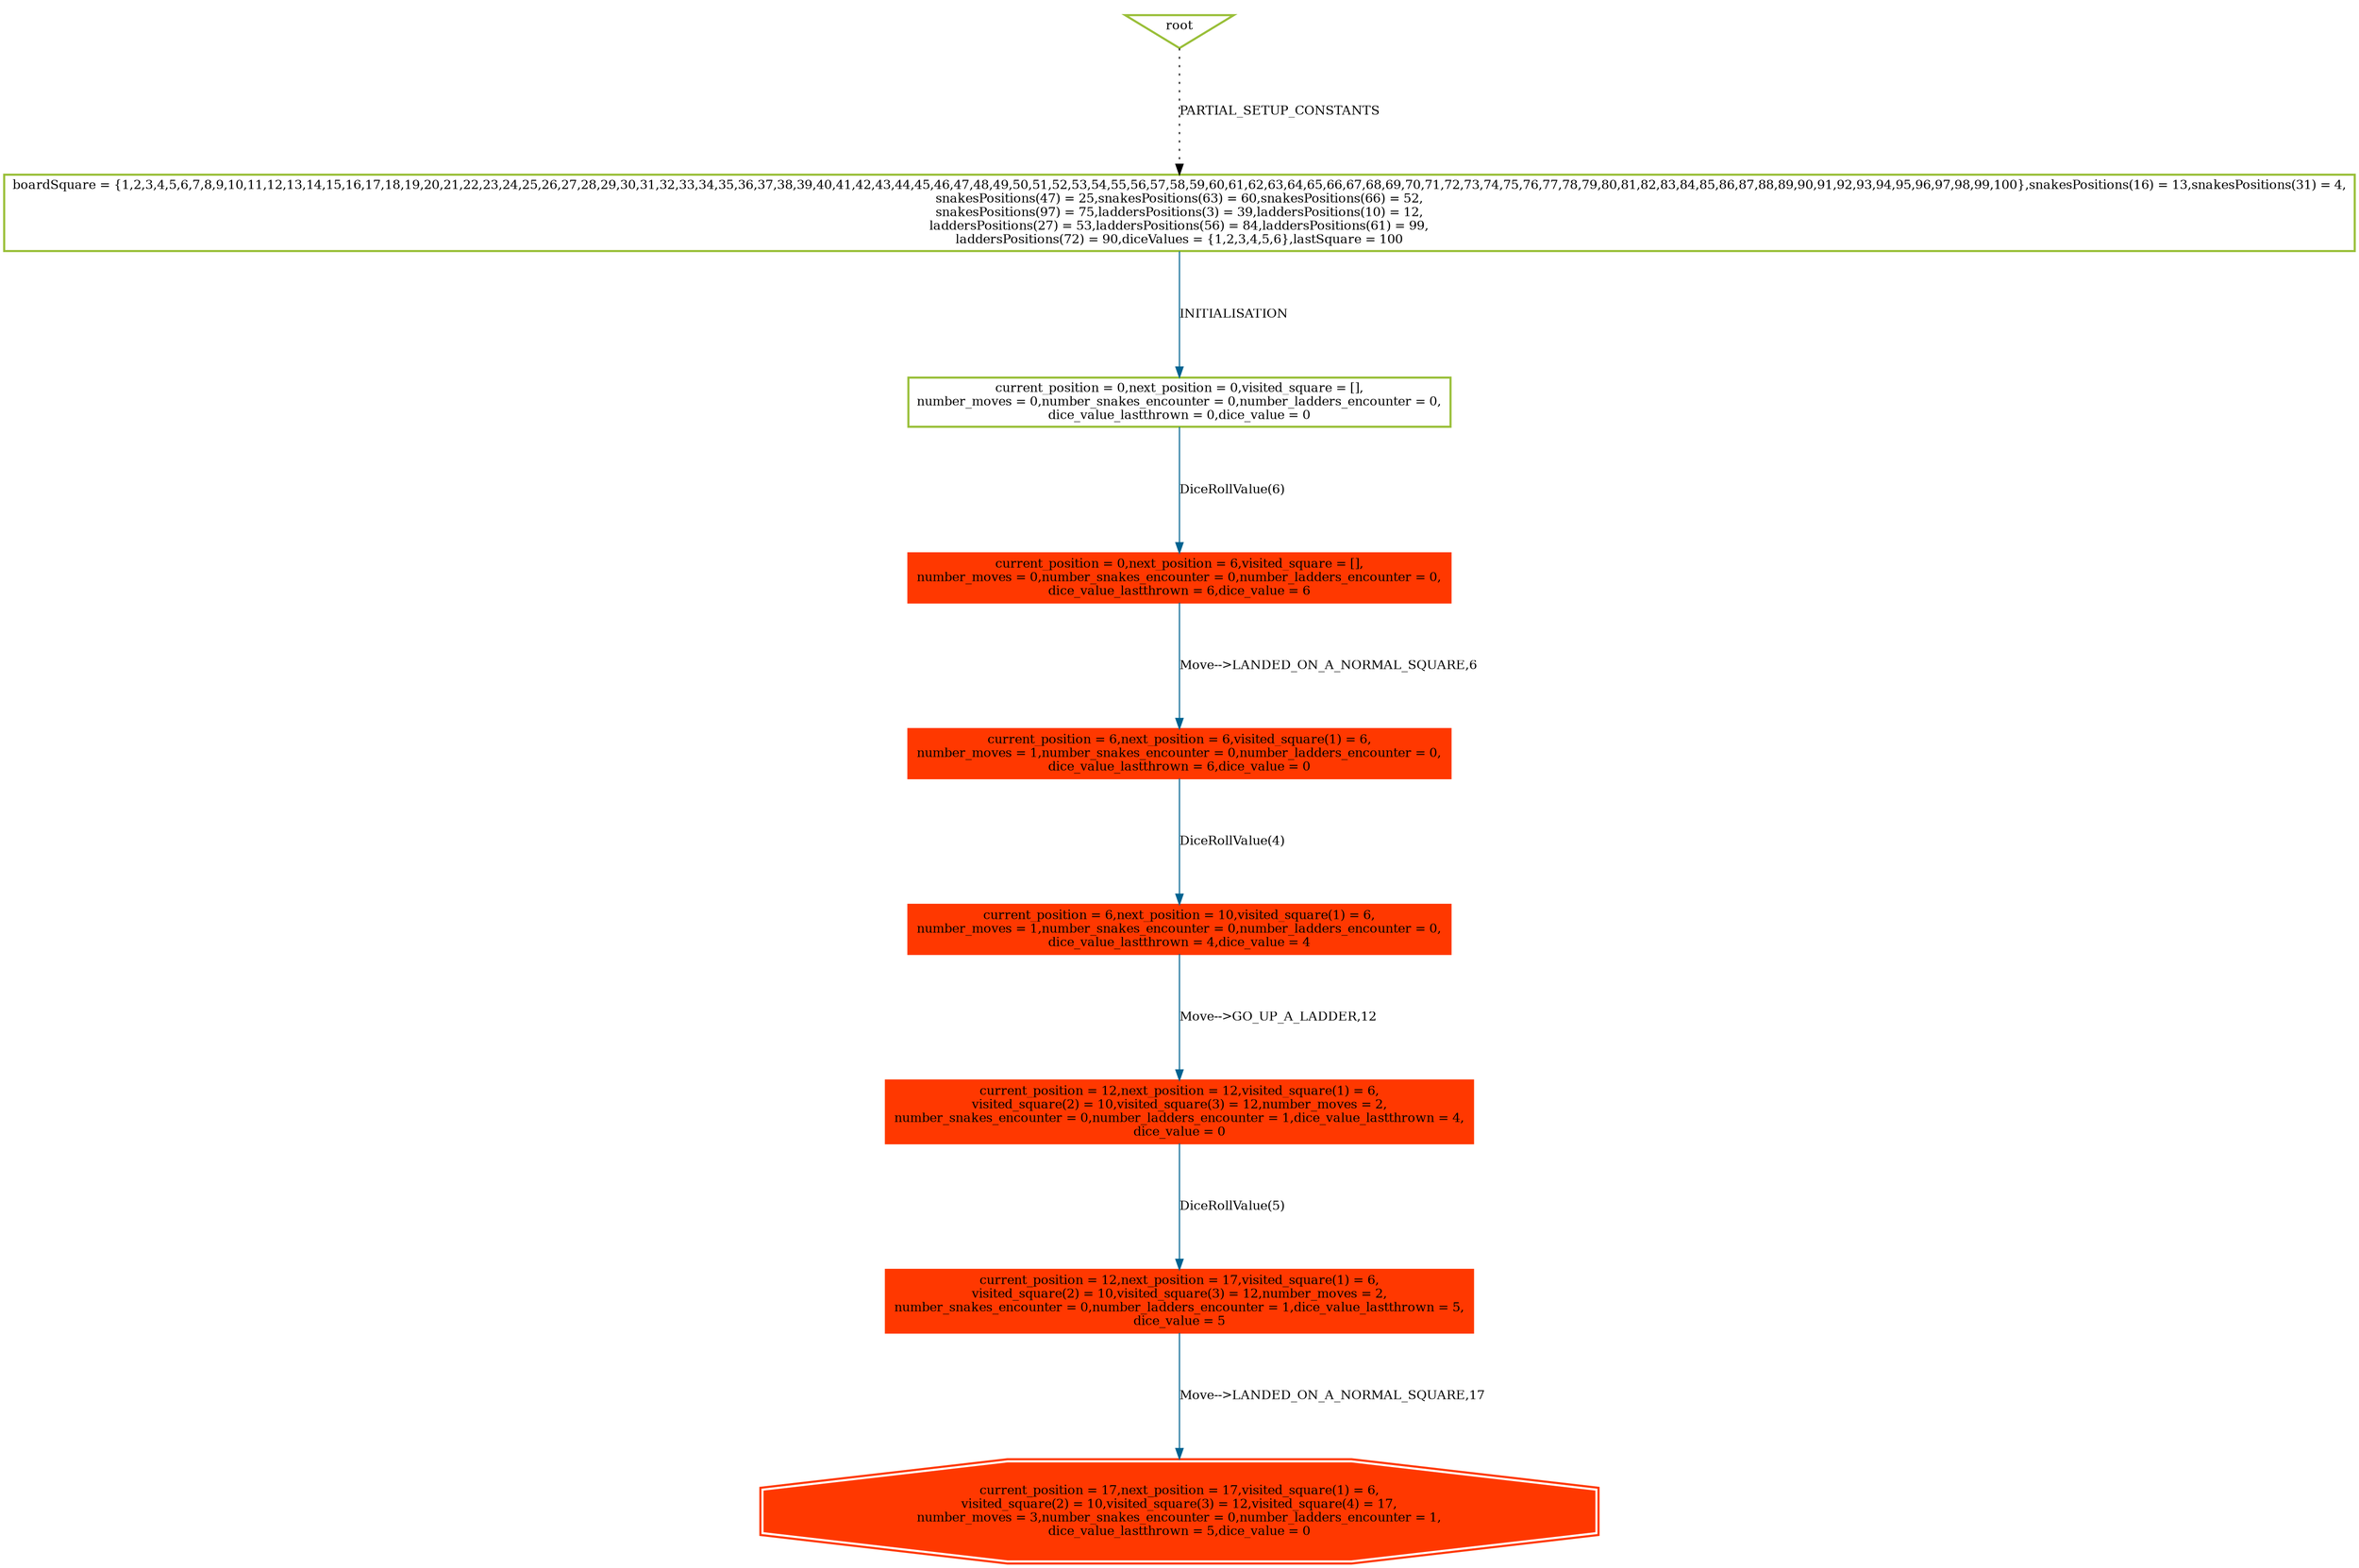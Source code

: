 digraph history {
graph [nodesep=1.5, ranksep=1.5];
0 [shape=box, color="#99BF38", fontsize=12, penwidth=2, label="boardSquare = \{1,2,3,4,5,6,7,8,9,10,11,12,13,14,15,16,17,18,19,20,21,22,23,24,25,26,27,28,29,30,31,32,33,34,35,36,37,38,39,40,41,42,43,44,45,46,47,48,49,50,51,52,53,54,55,56,57,58,59,60,61,62,63,64,65,66,67,68,69,70,71,72,73,74,75,76,77,78,79,80,81,82,83,84,85,86,87,88,89,90,91,92,93,94,95,96,97,98,99,100\},snakesPositions(16) = 13,snakesPositions(31) = 4,\nsnakesPositions(47) = 25,snakesPositions(63) = 60,snakesPositions(66) = 52,\nsnakesPositions(97) = 75,laddersPositions(3) = 39,laddersPositions(10) = 12,\nladdersPositions(27) = 53,laddersPositions(56) = 84,laddersPositions(61) = 99,\nladdersPositions(72) = 90,diceValues = \{1,2,3,4,5,6\},lastSquare = 100"];

1 [shape=box, color="#99BF38", fontsize=12, penwidth=2, label="current_position = 0,next_position = 0,visited_square = [],\nnumber_moves = 0,number_snakes_encounter = 0,number_ladders_encounter = 0,\ndice_value_lastthrown = 0,dice_value = 0"];

7 [shape=box, style=filled, color="#FF3800", fontsize=12, penwidth=2, label="current_position = 0,next_position = 6,visited_square = [],\nnumber_moves = 0,number_snakes_encounter = 0,number_ladders_encounter = 0,\ndice_value_lastthrown = 6,dice_value = 6"];

8 [shape=box, style=filled, color="#FF3800", fontsize=12, penwidth=2, label="current_position = 6,next_position = 6,visited_square(1) = 6,\nnumber_moves = 1,number_snakes_encounter = 0,number_ladders_encounter = 0,\ndice_value_lastthrown = 6,dice_value = 0"];

12 [shape=box, style=filled, color="#FF3800", fontsize=12, penwidth=2, label="current_position = 6,next_position = 10,visited_square(1) = 6,\nnumber_moves = 1,number_snakes_encounter = 0,number_ladders_encounter = 0,\ndice_value_lastthrown = 4,dice_value = 4"];

15 [shape=box, style=filled, color="#FF3800", fontsize=12, penwidth=2, label="current_position = 12,next_position = 12,visited_square(1) = 6,\nvisited_square(2) = 10,visited_square(3) = 12,number_moves = 2,\nnumber_snakes_encounter = 0,number_ladders_encounter = 1,dice_value_lastthrown = 4,\ndice_value = 0"];

20 [shape=box, style=filled, color="#FF3800", fontsize=12, penwidth=2, label="current_position = 12,next_position = 17,visited_square(1) = 6,\nvisited_square(2) = 10,visited_square(3) = 12,number_moves = 2,\nnumber_snakes_encounter = 0,number_ladders_encounter = 1,dice_value_lastthrown = 5,\ndice_value = 5"];

22 [shape=doubleoctagon, style=filled, color="#FF3800", fontsize=12, penwidth=2, label="current_position = 17,next_position = 17,visited_square(1) = 6,\nvisited_square(2) = 10,visited_square(3) = 12,visited_square(4) = 17,\nnumber_moves = 3,number_snakes_encounter = 0,number_ladders_encounter = 1,\ndice_value_lastthrown = 5,dice_value = 0"];

root [shape=invtriangle, color="#99BF38", fontsize=12, penwidth=2, label="root"];

root -> 0 [style = dotted, color = black, label="PARTIAL_SETUP_CONSTANTS", fontsize=12];

0 -> 1 [color = "#006391", label="INITIALISATION", fontsize=12];

1 -> 7 [color = "#006391", label="DiceRollValue(6)", fontsize=12];

7 -> 8 [color = "#006391", label="Move--\>LANDED_ON_A_NORMAL_SQUARE,6", fontsize=12];

8 -> 12 [color = "#006391", label="DiceRollValue(4)", fontsize=12];

12 -> 15 [color = "#006391", label="Move--\>GO_UP_A_LADDER,12", fontsize=12];

15 -> 20 [color = "#006391", label="DiceRollValue(5)", fontsize=12];

20 -> 22 [color = "#006391", label="Move--\>LANDED_ON_A_NORMAL_SQUARE,17", fontsize=12];

}
